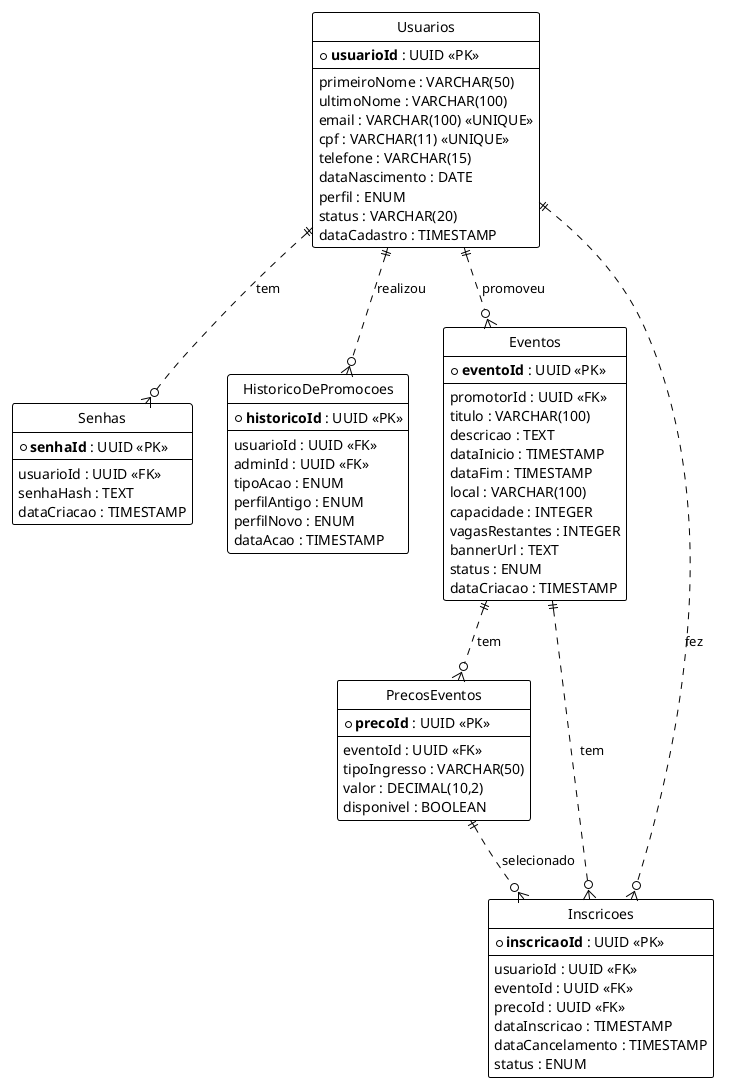 @startuml
!theme plain
hide circle

entity "Usuarios" {
  * **usuarioId** : UUID <<PK>>
  --
  primeiroNome : VARCHAR(50)
  ultimoNome : VARCHAR(100)
  email : VARCHAR(100) <<UNIQUE>>
  cpf : VARCHAR(11) <<UNIQUE>>
  telefone : VARCHAR(15)
  dataNascimento : DATE
  perfil : ENUM
  status : VARCHAR(20)
  dataCadastro : TIMESTAMP
}

entity "Senhas" {
  * **senhaId** : UUID <<PK>>
  --
  usuarioId : UUID <<FK>>
  senhaHash : TEXT
  dataCriacao : TIMESTAMP
}

entity "HistoricoDePromocoes" {
  * **historicoId** : UUID <<PK>>
  --
  usuarioId : UUID <<FK>>
  adminId : UUID <<FK>>
  tipoAcao : ENUM
  perfilAntigo : ENUM
  perfilNovo : ENUM
  dataAcao : TIMESTAMP
}

entity "Eventos" {
  * **eventoId** : UUID <<PK>>
  --
  promotorId : UUID <<FK>>
  titulo : VARCHAR(100)
  descricao : TEXT
  dataInicio : TIMESTAMP
  dataFim : TIMESTAMP
  local : VARCHAR(100)
  capacidade : INTEGER
  vagasRestantes : INTEGER
  bannerUrl : TEXT
  status : ENUM
  dataCriacao : TIMESTAMP
}

entity "PrecosEventos" {
  * **precoId** : UUID <<PK>>
  --
  eventoId : UUID <<FK>>
  tipoIngresso : VARCHAR(50)
  valor : DECIMAL(10,2)
  disponivel : BOOLEAN
}

entity "Inscricoes" {
  * **inscricaoId** : UUID <<PK>>
  --
  usuarioId : UUID <<FK>>
  eventoId : UUID <<FK>>
  precoId : UUID <<FK>>
  dataInscricao : TIMESTAMP
  dataCancelamento : TIMESTAMP
  status : ENUM
}

Usuarios ||..o{ Senhas : tem
Usuarios ||..o{ HistoricoDePromocoes : realizou
Usuarios ||..o{ Eventos : promoveu
Usuarios ||..o{ Inscricoes : fez

Eventos ||..o{ PrecosEventos : tem
Eventos ||..o{ Inscricoes : tem

PrecosEventos ||..o{ Inscricoes : selecionado

@enduml